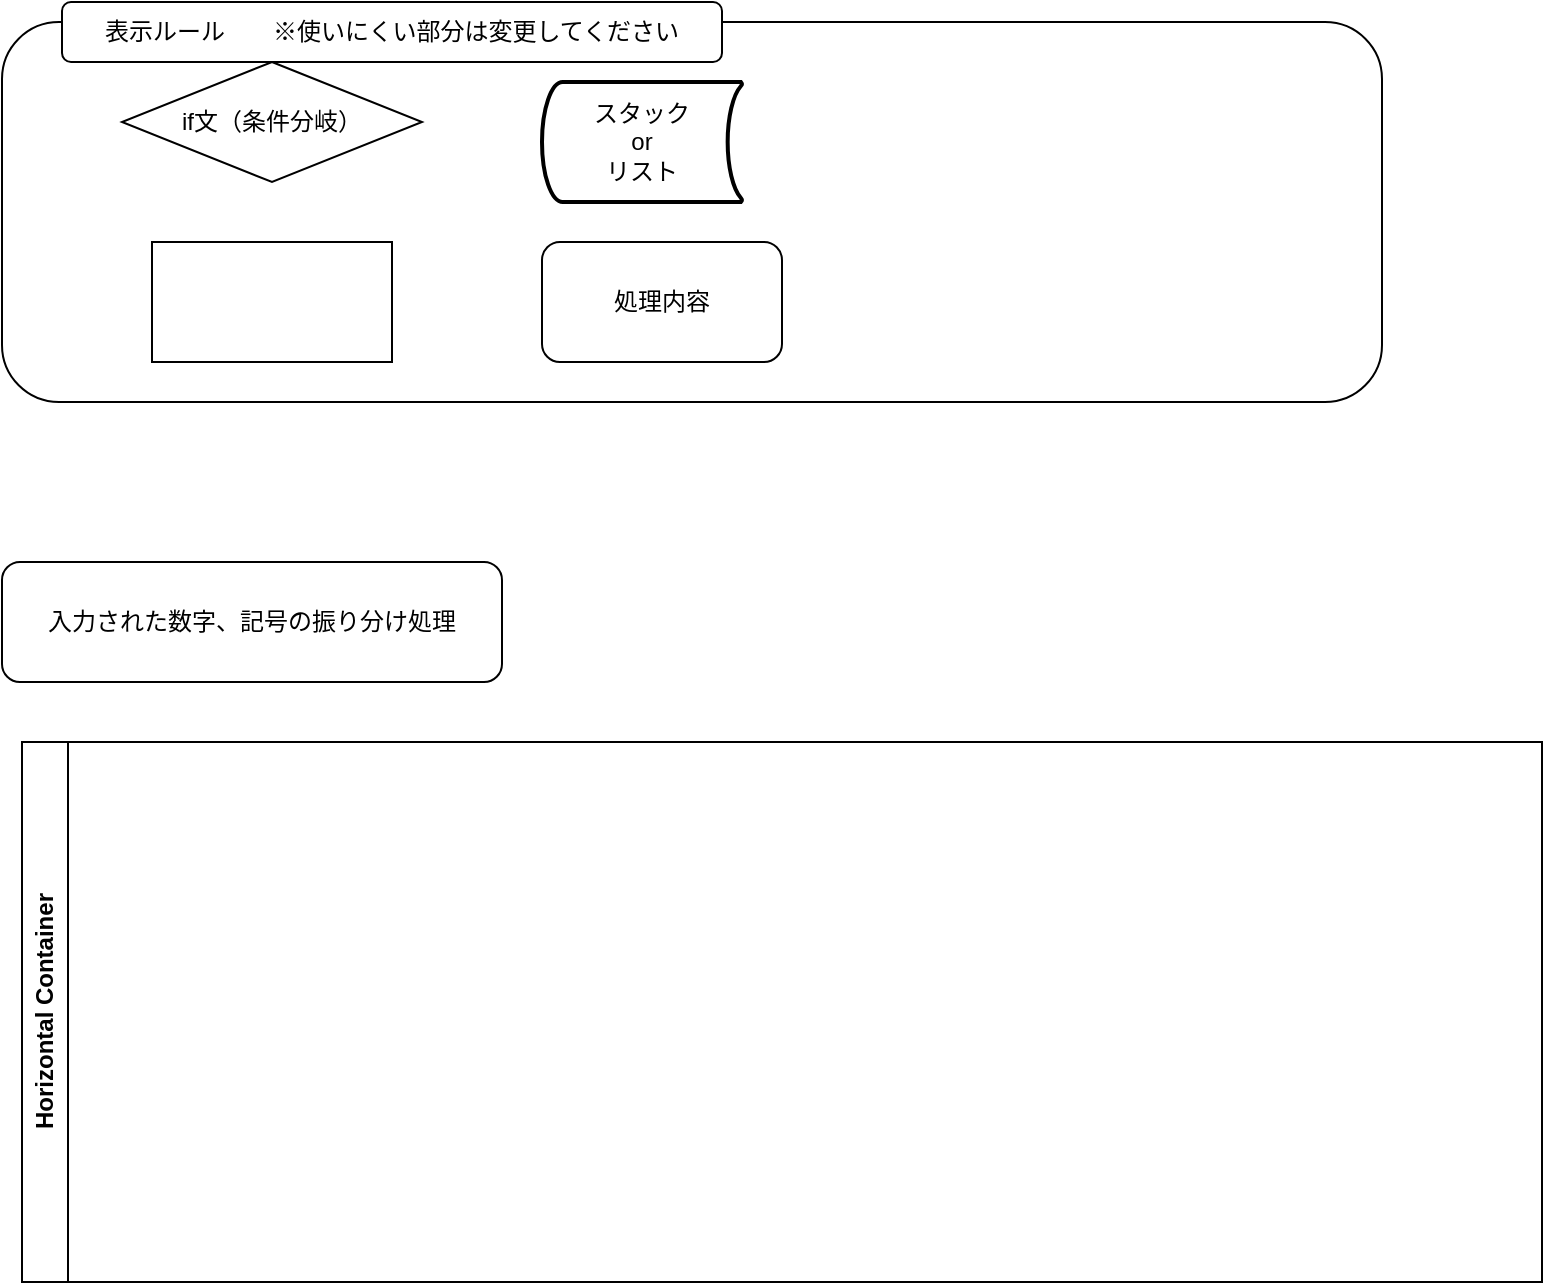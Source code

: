 <mxfile version="24.7.17">
  <diagram id="kgpKYQtTHZ0yAKxKKP6v" name="Page-1">
    <mxGraphModel dx="521" dy="600" grid="1" gridSize="10" guides="1" tooltips="1" connect="1" arrows="1" fold="1" page="1" pageScale="1" pageWidth="1100" pageHeight="850" math="0" shadow="0">
      <root>
        <mxCell id="0" />
        <mxCell id="1" parent="0" />
        <mxCell id="upQc3EDG4fMrsP7-_Z8--2" value="Horizontal Container" style="swimlane;horizontal=0;whiteSpace=wrap;html=1;" vertex="1" parent="1">
          <mxGeometry x="100" y="380" width="760" height="270" as="geometry" />
        </mxCell>
        <mxCell id="upQc3EDG4fMrsP7-_Z8--4" value="" style="rounded=1;whiteSpace=wrap;html=1;" vertex="1" parent="1">
          <mxGeometry x="90" y="20" width="690" height="190" as="geometry" />
        </mxCell>
        <mxCell id="upQc3EDG4fMrsP7-_Z8--5" value="if文（条件分岐）" style="rhombus;whiteSpace=wrap;html=1;" vertex="1" parent="1">
          <mxGeometry x="150" y="40" width="150" height="60" as="geometry" />
        </mxCell>
        <mxCell id="upQc3EDG4fMrsP7-_Z8--6" value="" style="rounded=0;whiteSpace=wrap;html=1;" vertex="1" parent="1">
          <mxGeometry x="165" y="130" width="120" height="60" as="geometry" />
        </mxCell>
        <mxCell id="upQc3EDG4fMrsP7-_Z8--7" value="処理内容" style="rounded=1;whiteSpace=wrap;html=1;" vertex="1" parent="1">
          <mxGeometry x="360" y="130" width="120" height="60" as="geometry" />
        </mxCell>
        <mxCell id="upQc3EDG4fMrsP7-_Z8--8" value="表示ルール　　※使いにくい部分は変更してください" style="rounded=1;whiteSpace=wrap;html=1;" vertex="1" parent="1">
          <mxGeometry x="120" y="10" width="330" height="30" as="geometry" />
        </mxCell>
        <mxCell id="upQc3EDG4fMrsP7-_Z8--9" value="入力された数字、記号の振り分け処理" style="rounded=1;whiteSpace=wrap;html=1;" vertex="1" parent="1">
          <mxGeometry x="90" y="290" width="250" height="60" as="geometry" />
        </mxCell>
        <mxCell id="upQc3EDG4fMrsP7-_Z8--10" value="スタック&lt;div&gt;or&lt;br&gt;&lt;div&gt;リスト&lt;/div&gt;&lt;/div&gt;" style="strokeWidth=2;html=1;shape=mxgraph.flowchart.stored_data;whiteSpace=wrap;" vertex="1" parent="1">
          <mxGeometry x="360" y="50" width="100" height="60" as="geometry" />
        </mxCell>
      </root>
    </mxGraphModel>
  </diagram>
</mxfile>
